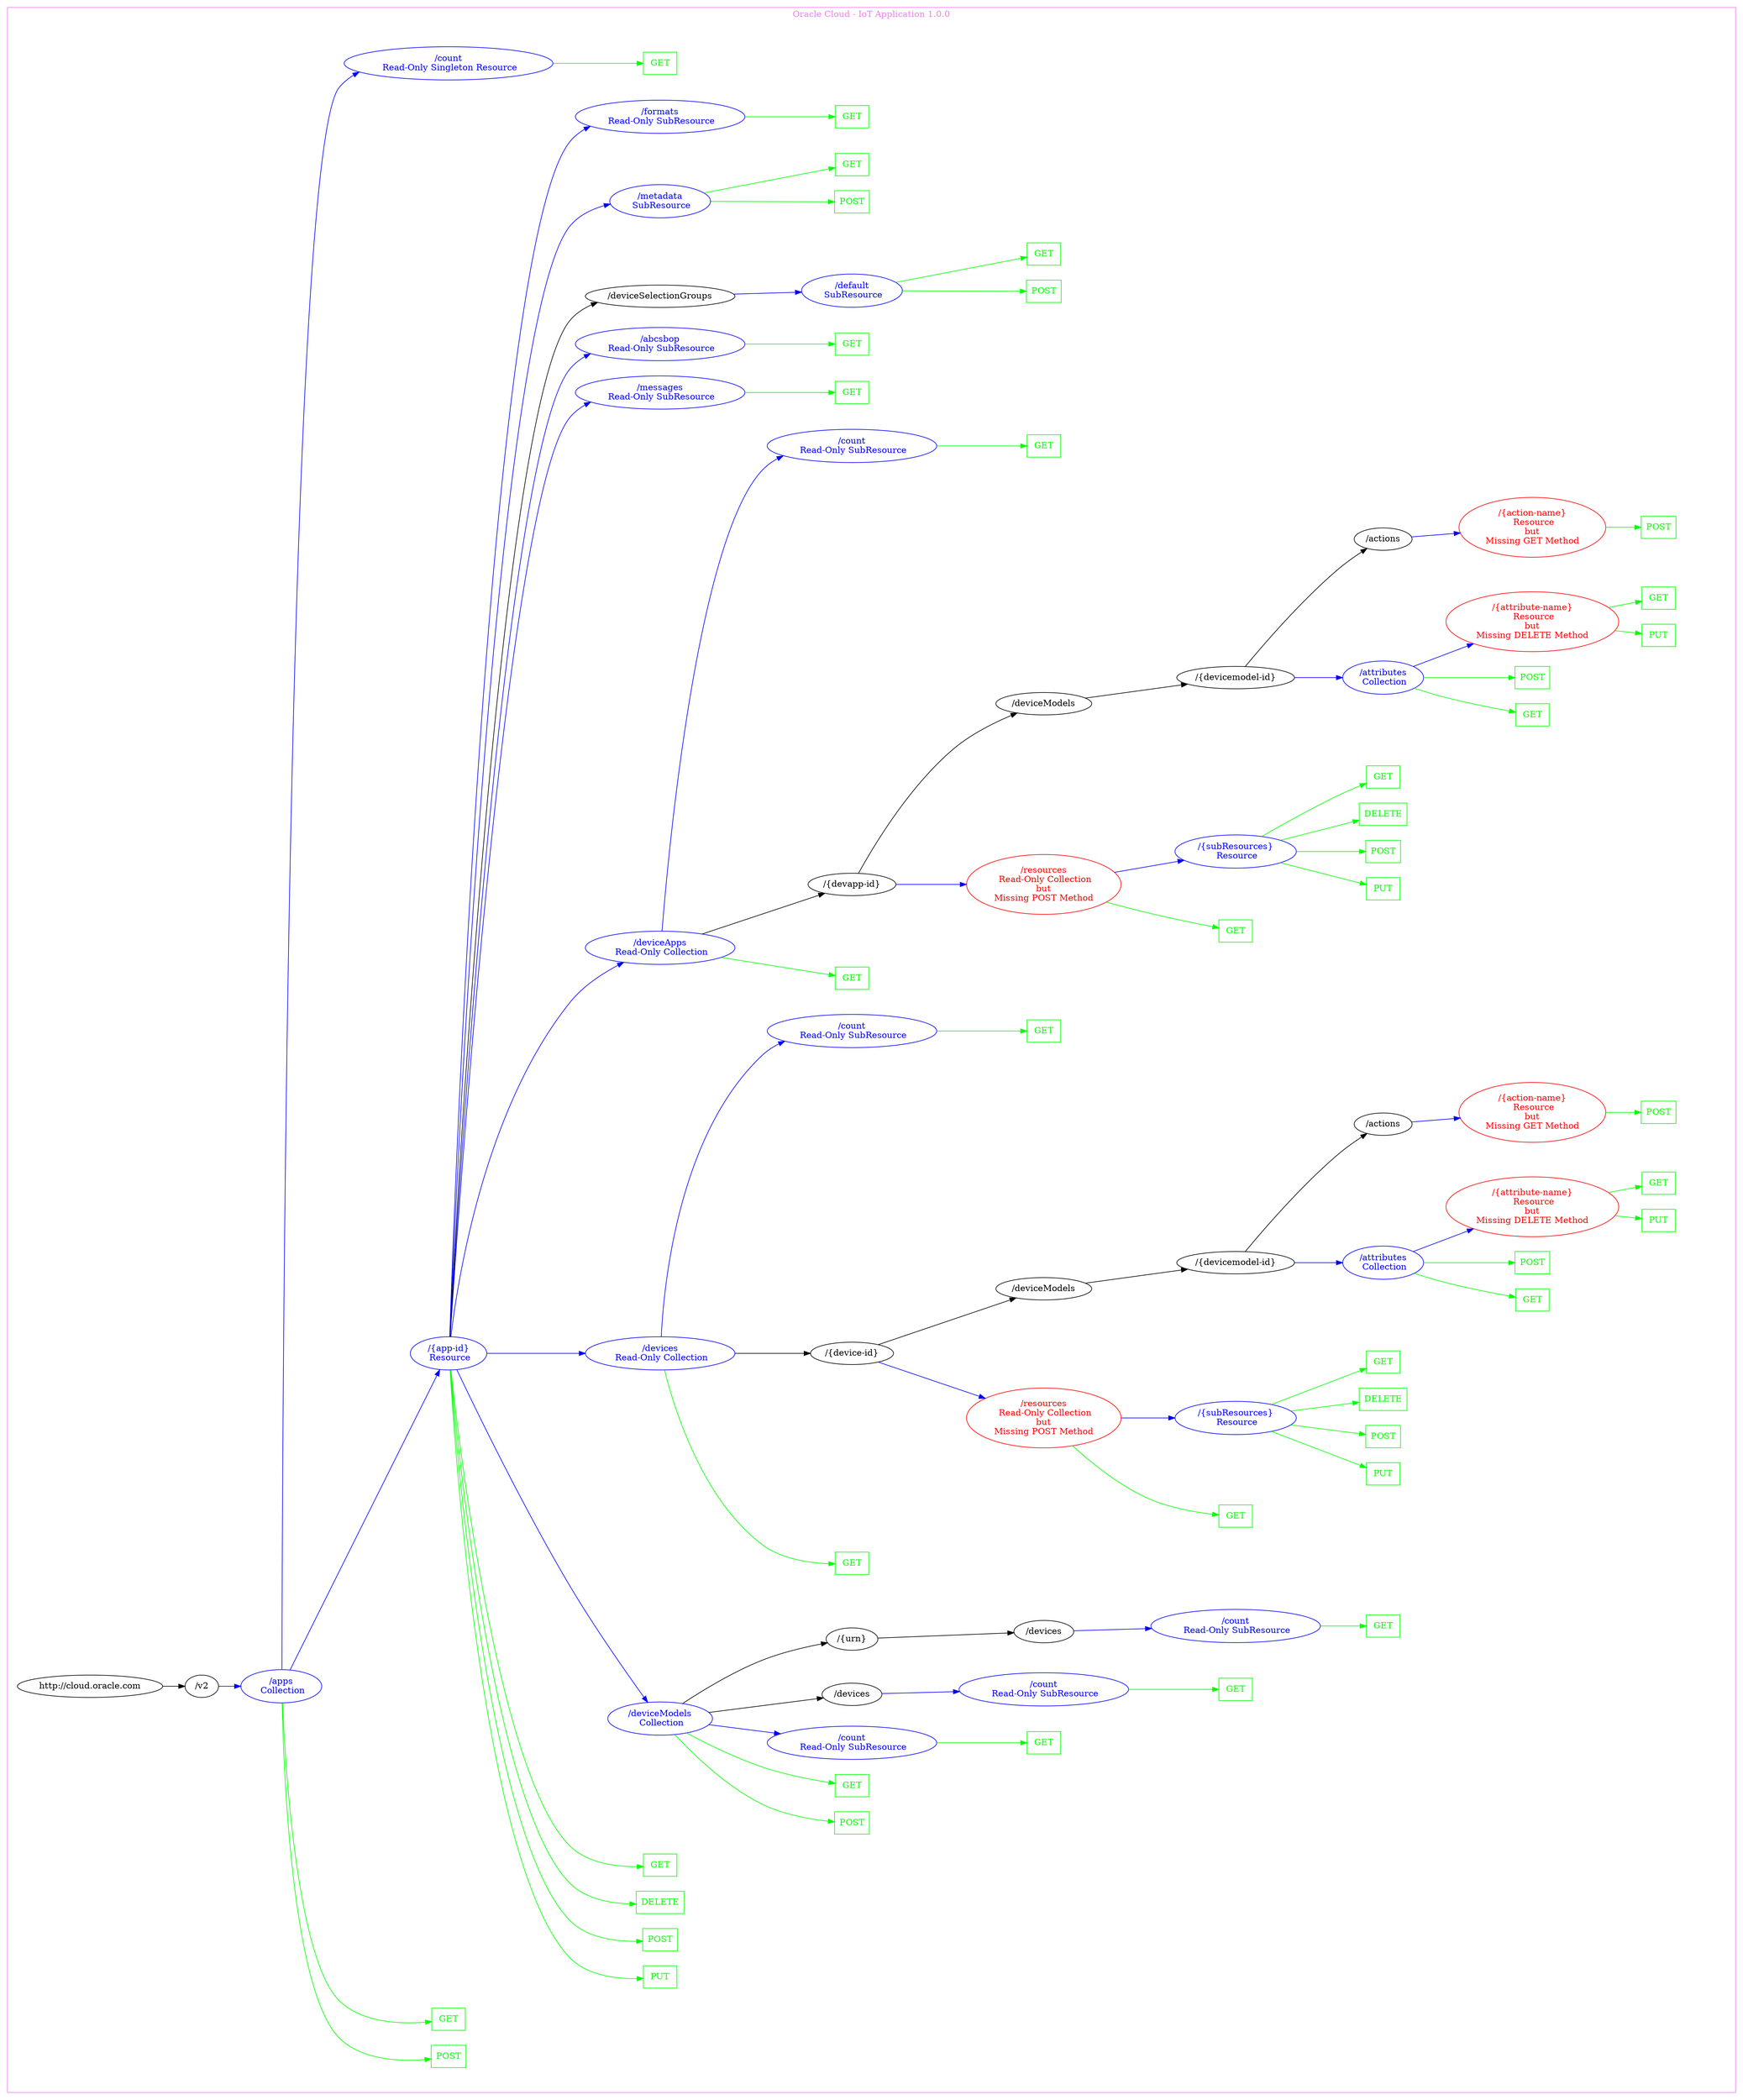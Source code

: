 digraph Cloud_Computing_REST_API {
rankdir="LR";
subgraph cluster_0 {
label="Oracle Cloud - IoT Application 1.0.0"
color=violet
fontcolor=violet
subgraph cluster_1 {
label=""
color=white
fontcolor=white
node1 [label="http://cloud.oracle.com", shape="ellipse", color="black", fontcolor="black"]
node1 -> node2 [color="black", fontcolor="black"]
subgraph cluster_2 {
label=""
color=white
fontcolor=white
node2 [label="/v2", shape="ellipse", color="black", fontcolor="black"]
node2 -> node3 [color="blue", fontcolor="blue"]
subgraph cluster_3 {
label=""
color=white
fontcolor=white
node3 [label="/apps\n Collection", shape="ellipse", color="blue", fontcolor="blue"]
node3 -> node4 [color="green", fontcolor="green"]
subgraph cluster_4 {
label=""
color=white
fontcolor=white
node4 [label="POST", shape="box", color="green", fontcolor="green"]
}
node3 -> node5 [color="green", fontcolor="green"]
subgraph cluster_5 {
label=""
color=white
fontcolor=white
node5 [label="GET", shape="box", color="green", fontcolor="green"]
}
node3 -> node6 [color="blue", fontcolor="blue"]
subgraph cluster_6 {
label=""
color=white
fontcolor=white
node6 [label="/{app-id}\n Resource", shape="ellipse", color="blue", fontcolor="blue"]
node6 -> node7 [color="green", fontcolor="green"]
subgraph cluster_7 {
label=""
color=white
fontcolor=white
node7 [label="PUT", shape="box", color="green", fontcolor="green"]
}
node6 -> node8 [color="green", fontcolor="green"]
subgraph cluster_8 {
label=""
color=white
fontcolor=white
node8 [label="POST", shape="box", color="green", fontcolor="green"]
}
node6 -> node9 [color="green", fontcolor="green"]
subgraph cluster_9 {
label=""
color=white
fontcolor=white
node9 [label="DELETE", shape="box", color="green", fontcolor="green"]
}
node6 -> node10 [color="green", fontcolor="green"]
subgraph cluster_10 {
label=""
color=white
fontcolor=white
node10 [label="GET", shape="box", color="green", fontcolor="green"]
}
node6 -> node11 [color="blue", fontcolor="blue"]
subgraph cluster_11 {
label=""
color=white
fontcolor=white
node11 [label="/deviceModels\n Collection", shape="ellipse", color="blue", fontcolor="blue"]
node11 -> node12 [color="green", fontcolor="green"]
subgraph cluster_12 {
label=""
color=white
fontcolor=white
node12 [label="POST", shape="box", color="green", fontcolor="green"]
}
node11 -> node13 [color="green", fontcolor="green"]
subgraph cluster_13 {
label=""
color=white
fontcolor=white
node13 [label="GET", shape="box", color="green", fontcolor="green"]
}
node11 -> node14 [color="blue", fontcolor="blue"]
subgraph cluster_14 {
label=""
color=white
fontcolor=white
node14 [label="/count\n Read-Only SubResource", shape="ellipse", color="blue", fontcolor="blue"]
node14 -> node15 [color="green", fontcolor="green"]
subgraph cluster_15 {
label=""
color=white
fontcolor=white
node15 [label="GET", shape="box", color="green", fontcolor="green"]
}
}
node11 -> node16 [color="black", fontcolor="black"]
subgraph cluster_16 {
label=""
color=white
fontcolor=white
node16 [label="/devices", shape="ellipse", color="black", fontcolor="black"]
node16 -> node17 [color="blue", fontcolor="blue"]
subgraph cluster_17 {
label=""
color=white
fontcolor=white
node17 [label="/count\n Read-Only SubResource", shape="ellipse", color="blue", fontcolor="blue"]
node17 -> node18 [color="green", fontcolor="green"]
subgraph cluster_18 {
label=""
color=white
fontcolor=white
node18 [label="GET", shape="box", color="green", fontcolor="green"]
}
}
}
node11 -> node19 [color="black", fontcolor="black"]
subgraph cluster_19 {
label=""
color=white
fontcolor=white
node19 [label="/{urn}", shape="ellipse", color="black", fontcolor="black"]
node19 -> node20 [color="black", fontcolor="black"]
subgraph cluster_20 {
label=""
color=white
fontcolor=white
node20 [label="/devices", shape="ellipse", color="black", fontcolor="black"]
node20 -> node21 [color="blue", fontcolor="blue"]
subgraph cluster_21 {
label=""
color=white
fontcolor=white
node21 [label="/count\n Read-Only SubResource", shape="ellipse", color="blue", fontcolor="blue"]
node21 -> node22 [color="green", fontcolor="green"]
subgraph cluster_22 {
label=""
color=white
fontcolor=white
node22 [label="GET", shape="box", color="green", fontcolor="green"]
}
}
}
}
}
node6 -> node23 [color="blue", fontcolor="blue"]
subgraph cluster_23 {
label=""
color=white
fontcolor=white
node23 [label="/devices\n Read-Only Collection", shape="ellipse", color="blue", fontcolor="blue"]
node23 -> node24 [color="green", fontcolor="green"]
subgraph cluster_24 {
label=""
color=white
fontcolor=white
node24 [label="GET", shape="box", color="green", fontcolor="green"]
}
node23 -> node25 [color="black", fontcolor="black"]
subgraph cluster_25 {
label=""
color=white
fontcolor=white
node25 [label="/{device-id}", shape="ellipse", color="black", fontcolor="black"]
node25 -> node26 [color="blue", fontcolor="blue"]
subgraph cluster_26 {
label=""
color=white
fontcolor=white
node26 [label="/resources\n Read-Only Collection\nbut\nMissing POST Method", shape="ellipse", color="red", fontcolor="red"]
node26 -> node27 [color="green", fontcolor="green"]
subgraph cluster_27 {
label=""
color=white
fontcolor=white
node27 [label="GET", shape="box", color="green", fontcolor="green"]
}
node26 -> node28 [color="blue", fontcolor="blue"]
subgraph cluster_28 {
label=""
color=white
fontcolor=white
node28 [label="/{subResources}\n Resource", shape="ellipse", color="blue", fontcolor="blue"]
node28 -> node29 [color="green", fontcolor="green"]
subgraph cluster_29 {
label=""
color=white
fontcolor=white
node29 [label="PUT", shape="box", color="green", fontcolor="green"]
}
node28 -> node30 [color="green", fontcolor="green"]
subgraph cluster_30 {
label=""
color=white
fontcolor=white
node30 [label="POST", shape="box", color="green", fontcolor="green"]
}
node28 -> node31 [color="green", fontcolor="green"]
subgraph cluster_31 {
label=""
color=white
fontcolor=white
node31 [label="DELETE", shape="box", color="green", fontcolor="green"]
}
node28 -> node32 [color="green", fontcolor="green"]
subgraph cluster_32 {
label=""
color=white
fontcolor=white
node32 [label="GET", shape="box", color="green", fontcolor="green"]
}
}
}
node25 -> node33 [color="black", fontcolor="black"]
subgraph cluster_33 {
label=""
color=white
fontcolor=white
node33 [label="/deviceModels", shape="ellipse", color="black", fontcolor="black"]
node33 -> node34 [color="black", fontcolor="black"]
subgraph cluster_34 {
label=""
color=white
fontcolor=white
node34 [label="/{devicemodel-id}", shape="ellipse", color="black", fontcolor="black"]
node34 -> node35 [color="blue", fontcolor="blue"]
subgraph cluster_35 {
label=""
color=white
fontcolor=white
node35 [label="/attributes\n Collection", shape="ellipse", color="blue", fontcolor="blue"]
node35 -> node36 [color="green", fontcolor="green"]
subgraph cluster_36 {
label=""
color=white
fontcolor=white
node36 [label="GET", shape="box", color="green", fontcolor="green"]
}
node35 -> node37 [color="green", fontcolor="green"]
subgraph cluster_37 {
label=""
color=white
fontcolor=white
node37 [label="POST", shape="box", color="green", fontcolor="green"]
}
node35 -> node38 [color="blue", fontcolor="blue"]
subgraph cluster_38 {
label=""
color=white
fontcolor=white
node38 [label="/{attribute-name}\n Resource\nbut\nMissing DELETE Method", shape="ellipse", color="red", fontcolor="red"]
node38 -> node39 [color="green", fontcolor="green"]
subgraph cluster_39 {
label=""
color=white
fontcolor=white
node39 [label="PUT", shape="box", color="green", fontcolor="green"]
}
node38 -> node40 [color="green", fontcolor="green"]
subgraph cluster_40 {
label=""
color=white
fontcolor=white
node40 [label="GET", shape="box", color="green", fontcolor="green"]
}
}
}
node34 -> node41 [color="black", fontcolor="black"]
subgraph cluster_41 {
label=""
color=white
fontcolor=white
node41 [label="/actions", shape="ellipse", color="black", fontcolor="black"]
node41 -> node42 [color="blue", fontcolor="blue"]
subgraph cluster_42 {
label=""
color=white
fontcolor=white
node42 [label="/{action-name}\n Resource\nbut\nMissing GET Method", shape="ellipse", color="red", fontcolor="red"]
node42 -> node43 [color="green", fontcolor="green"]
subgraph cluster_43 {
label=""
color=white
fontcolor=white
node43 [label="POST", shape="box", color="green", fontcolor="green"]
}
}
}
}
}
}
node23 -> node44 [color="blue", fontcolor="blue"]
subgraph cluster_44 {
label=""
color=white
fontcolor=white
node44 [label="/count\n Read-Only SubResource", shape="ellipse", color="blue", fontcolor="blue"]
node44 -> node45 [color="green", fontcolor="green"]
subgraph cluster_45 {
label=""
color=white
fontcolor=white
node45 [label="GET", shape="box", color="green", fontcolor="green"]
}
}
}
node6 -> node46 [color="blue", fontcolor="blue"]
subgraph cluster_46 {
label=""
color=white
fontcolor=white
node46 [label="/deviceApps\n Read-Only Collection", shape="ellipse", color="blue", fontcolor="blue"]
node46 -> node47 [color="green", fontcolor="green"]
subgraph cluster_47 {
label=""
color=white
fontcolor=white
node47 [label="GET", shape="box", color="green", fontcolor="green"]
}
node46 -> node48 [color="black", fontcolor="black"]
subgraph cluster_48 {
label=""
color=white
fontcolor=white
node48 [label="/{devapp-id}", shape="ellipse", color="black", fontcolor="black"]
node48 -> node49 [color="blue", fontcolor="blue"]
subgraph cluster_49 {
label=""
color=white
fontcolor=white
node49 [label="/resources\n Read-Only Collection\nbut\nMissing POST Method", shape="ellipse", color="red", fontcolor="red"]
node49 -> node50 [color="green", fontcolor="green"]
subgraph cluster_50 {
label=""
color=white
fontcolor=white
node50 [label="GET", shape="box", color="green", fontcolor="green"]
}
node49 -> node51 [color="blue", fontcolor="blue"]
subgraph cluster_51 {
label=""
color=white
fontcolor=white
node51 [label="/{subResources}\n Resource", shape="ellipse", color="blue", fontcolor="blue"]
node51 -> node52 [color="green", fontcolor="green"]
subgraph cluster_52 {
label=""
color=white
fontcolor=white
node52 [label="PUT", shape="box", color="green", fontcolor="green"]
}
node51 -> node53 [color="green", fontcolor="green"]
subgraph cluster_53 {
label=""
color=white
fontcolor=white
node53 [label="POST", shape="box", color="green", fontcolor="green"]
}
node51 -> node54 [color="green", fontcolor="green"]
subgraph cluster_54 {
label=""
color=white
fontcolor=white
node54 [label="DELETE", shape="box", color="green", fontcolor="green"]
}
node51 -> node55 [color="green", fontcolor="green"]
subgraph cluster_55 {
label=""
color=white
fontcolor=white
node55 [label="GET", shape="box", color="green", fontcolor="green"]
}
}
}
node48 -> node56 [color="black", fontcolor="black"]
subgraph cluster_56 {
label=""
color=white
fontcolor=white
node56 [label="/deviceModels", shape="ellipse", color="black", fontcolor="black"]
node56 -> node57 [color="black", fontcolor="black"]
subgraph cluster_57 {
label=""
color=white
fontcolor=white
node57 [label="/{devicemodel-id}", shape="ellipse", color="black", fontcolor="black"]
node57 -> node58 [color="blue", fontcolor="blue"]
subgraph cluster_58 {
label=""
color=white
fontcolor=white
node58 [label="/attributes\n Collection", shape="ellipse", color="blue", fontcolor="blue"]
node58 -> node59 [color="green", fontcolor="green"]
subgraph cluster_59 {
label=""
color=white
fontcolor=white
node59 [label="GET", shape="box", color="green", fontcolor="green"]
}
node58 -> node60 [color="green", fontcolor="green"]
subgraph cluster_60 {
label=""
color=white
fontcolor=white
node60 [label="POST", shape="box", color="green", fontcolor="green"]
}
node58 -> node61 [color="blue", fontcolor="blue"]
subgraph cluster_61 {
label=""
color=white
fontcolor=white
node61 [label="/{attribute-name}\n Resource\nbut\nMissing DELETE Method", shape="ellipse", color="red", fontcolor="red"]
node61 -> node62 [color="green", fontcolor="green"]
subgraph cluster_62 {
label=""
color=white
fontcolor=white
node62 [label="PUT", shape="box", color="green", fontcolor="green"]
}
node61 -> node63 [color="green", fontcolor="green"]
subgraph cluster_63 {
label=""
color=white
fontcolor=white
node63 [label="GET", shape="box", color="green", fontcolor="green"]
}
}
}
node57 -> node64 [color="black", fontcolor="black"]
subgraph cluster_64 {
label=""
color=white
fontcolor=white
node64 [label="/actions", shape="ellipse", color="black", fontcolor="black"]
node64 -> node65 [color="blue", fontcolor="blue"]
subgraph cluster_65 {
label=""
color=white
fontcolor=white
node65 [label="/{action-name}\n Resource\nbut\nMissing GET Method", shape="ellipse", color="red", fontcolor="red"]
node65 -> node66 [color="green", fontcolor="green"]
subgraph cluster_66 {
label=""
color=white
fontcolor=white
node66 [label="POST", shape="box", color="green", fontcolor="green"]
}
}
}
}
}
}
node46 -> node67 [color="blue", fontcolor="blue"]
subgraph cluster_67 {
label=""
color=white
fontcolor=white
node67 [label="/count\n Read-Only SubResource", shape="ellipse", color="blue", fontcolor="blue"]
node67 -> node68 [color="green", fontcolor="green"]
subgraph cluster_68 {
label=""
color=white
fontcolor=white
node68 [label="GET", shape="box", color="green", fontcolor="green"]
}
}
}
node6 -> node69 [color="blue", fontcolor="blue"]
subgraph cluster_69 {
label=""
color=white
fontcolor=white
node69 [label="/messages\n Read-Only SubResource", shape="ellipse", color="blue", fontcolor="blue"]
node69 -> node70 [color="green", fontcolor="green"]
subgraph cluster_70 {
label=""
color=white
fontcolor=white
node70 [label="GET", shape="box", color="green", fontcolor="green"]
}
}
node6 -> node71 [color="blue", fontcolor="blue"]
subgraph cluster_71 {
label=""
color=white
fontcolor=white
node71 [label="/abcsbop\n Read-Only SubResource", shape="ellipse", color="blue", fontcolor="blue"]
node71 -> node72 [color="green", fontcolor="green"]
subgraph cluster_72 {
label=""
color=white
fontcolor=white
node72 [label="GET", shape="box", color="green", fontcolor="green"]
}
}
node6 -> node73 [color="black", fontcolor="black"]
subgraph cluster_73 {
label=""
color=white
fontcolor=white
node73 [label="/deviceSelectionGroups", shape="ellipse", color="black", fontcolor="black"]
node73 -> node74 [color="blue", fontcolor="blue"]
subgraph cluster_74 {
label=""
color=white
fontcolor=white
node74 [label="/default\n SubResource", shape="ellipse", color="blue", fontcolor="blue"]
node74 -> node75 [color="green", fontcolor="green"]
subgraph cluster_75 {
label=""
color=white
fontcolor=white
node75 [label="POST", shape="box", color="green", fontcolor="green"]
}
node74 -> node76 [color="green", fontcolor="green"]
subgraph cluster_76 {
label=""
color=white
fontcolor=white
node76 [label="GET", shape="box", color="green", fontcolor="green"]
}
}
}
node6 -> node77 [color="blue", fontcolor="blue"]
subgraph cluster_77 {
label=""
color=white
fontcolor=white
node77 [label="/metadata\n SubResource", shape="ellipse", color="blue", fontcolor="blue"]
node77 -> node78 [color="green", fontcolor="green"]
subgraph cluster_78 {
label=""
color=white
fontcolor=white
node78 [label="POST", shape="box", color="green", fontcolor="green"]
}
node77 -> node79 [color="green", fontcolor="green"]
subgraph cluster_79 {
label=""
color=white
fontcolor=white
node79 [label="GET", shape="box", color="green", fontcolor="green"]
}
}
node6 -> node80 [color="blue", fontcolor="blue"]
subgraph cluster_80 {
label=""
color=white
fontcolor=white
node80 [label="/formats\n Read-Only SubResource", shape="ellipse", color="blue", fontcolor="blue"]
node80 -> node81 [color="green", fontcolor="green"]
subgraph cluster_81 {
label=""
color=white
fontcolor=white
node81 [label="GET", shape="box", color="green", fontcolor="green"]
}
}
}
node3 -> node82 [color="blue", fontcolor="blue"]
subgraph cluster_82 {
label=""
color=white
fontcolor=white
node82 [label="/count\n Read-Only Singleton Resource", shape="ellipse", color="blue", fontcolor="blue"]
node82 -> node83 [color="green", fontcolor="green"]
subgraph cluster_83 {
label=""
color=white
fontcolor=white
node83 [label="GET", shape="box", color="green", fontcolor="green"]
}
}
}
}
}
}
}
